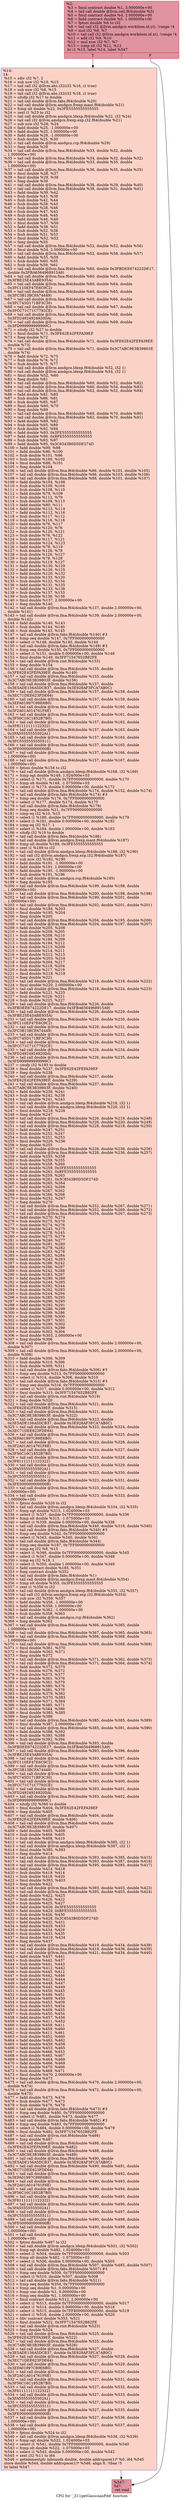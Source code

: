 digraph "CFG for '_Z11getGaussianPdd' function" {
	label="CFG for '_Z11getGaussianPdd' function";

	Node0x489f390 [shape=record,color="#b70d28ff", style=filled, fillcolor="#b70d2870",label="{%2:\l  %3 = fmul contract double %1, 3.000000e+00\l  %4 = tail call double @llvm.ceil.f64(double %3)\l  %5 = fmul contract double %4, 2.000000e+00\l  %6 = fadd contract double %5, 1.000000e+00\l  %7 = fptosi double %6 to i32\l  %8 = tail call i32 @llvm.amdgcn.workitem.id.y(), !range !4\l  %9 = mul i32 %8, %7\l  %10 = tail call i32 @llvm.amdgcn.workitem.id.x(), !range !4\l  %11 = add i32 %9, %10\l  %12 = mul nsw i32 %7, %7\l  %13 = icmp slt i32 %11, %12\l  br i1 %13, label %14, label %547\l|{<s0>T|<s1>F}}"];
	Node0x489f390:s0 -> Node0x48a1ad0;
	Node0x489f390:s1 -> Node0x48a1b60;
	Node0x48a1ad0 [shape=record,color="#3d50c3ff", style=filled, fillcolor="#f59c7d70",label="{%14:\l14:                                               \l  %15 = sdiv i32 %7, 2\l  %16 = sub nsw i32 %10, %15\l  %17 = tail call i32 @llvm.abs.i32(i32 %16, i1 true)\l  %18 = sub nsw i32 %8, %15\l  %19 = tail call i32 @llvm.abs.i32(i32 %18, i1 true)\l  %20 = sitofp i32 %17 to double\l  %21 = tail call double @llvm.fabs.f64(double %20)\l  %22 = tail call double @llvm.amdgcn.frexp.mant.f64(double %21)\l  %23 = fcmp olt double %22, 0x3FE5555555555555\l  %24 = zext i1 %23 to i32\l  %25 = tail call double @llvm.amdgcn.ldexp.f64(double %22, i32 %24)\l  %26 = tail call i32 @llvm.amdgcn.frexp.exp.i32.f64(double %21)\l  %27 = sub nsw i32 %26, %24\l  %28 = fadd double %25, -1.000000e+00\l  %29 = fadd double %25, 1.000000e+00\l  %30 = fadd double %29, -1.000000e+00\l  %31 = fsub double %25, %30\l  %32 = tail call double @llvm.amdgcn.rcp.f64(double %29)\l  %33 = fneg double %29\l  %34 = tail call double @llvm.fma.f64(double %33, double %32, double\l... 1.000000e+00)\l  %35 = tail call double @llvm.fma.f64(double %34, double %32, double %32)\l  %36 = tail call double @llvm.fma.f64(double %33, double %35, double\l... 1.000000e+00)\l  %37 = tail call double @llvm.fma.f64(double %36, double %35, double %35)\l  %38 = fmul double %28, %37\l  %39 = fmul double %29, %38\l  %40 = fneg double %39\l  %41 = tail call double @llvm.fma.f64(double %38, double %29, double %40)\l  %42 = tail call double @llvm.fma.f64(double %38, double %31, double %41)\l  %43 = fadd double %39, %42\l  %44 = fsub double %43, %39\l  %45 = fsub double %42, %44\l  %46 = fsub double %28, %43\l  %47 = fsub double %28, %46\l  %48 = fsub double %47, %43\l  %49 = fsub double %48, %45\l  %50 = fadd double %46, %49\l  %51 = fmul double %37, %50\l  %52 = fadd double %38, %51\l  %53 = fsub double %52, %38\l  %54 = fsub double %51, %53\l  %55 = fmul double %52, %52\l  %56 = fneg double %55\l  %57 = tail call double @llvm.fma.f64(double %52, double %52, double %56)\l  %58 = fmul double %54, 2.000000e+00\l  %59 = tail call double @llvm.fma.f64(double %52, double %58, double %57)\l  %60 = fadd double %55, %59\l  %61 = fsub double %60, %55\l  %62 = fsub double %59, %61\l  %63 = tail call double @llvm.fma.f64(double %60, double 0x3FBDEE674222DE17,\l... double 0x3FBA6564968915A9)\l  %64 = tail call double @llvm.fma.f64(double %60, double %63, double\l... 0x3FBE25E43ABE935A)\l  %65 = tail call double @llvm.fma.f64(double %60, double %64, double\l... 0x3FC110EF47E6C9C2)\l  %66 = tail call double @llvm.fma.f64(double %60, double %65, double\l... 0x3FC3B13BCFA74449)\l  %67 = tail call double @llvm.fma.f64(double %60, double %66, double\l... 0x3FC745D171BF3C30)\l  %68 = tail call double @llvm.fma.f64(double %60, double %67, double\l... 0x3FCC71C71C7792CE)\l  %69 = tail call double @llvm.fma.f64(double %60, double %68, double\l... 0x3FD24924924920DA)\l  %70 = tail call double @llvm.fma.f64(double %60, double %69, double\l... 0x3FD999999999999C)\l  %71 = sitofp i32 %27 to double\l  %72 = fmul double %71, 0x3FE62E42FEFA39EF\l  %73 = fneg double %72\l  %74 = tail call double @llvm.fma.f64(double %71, double 0x3FE62E42FEFA39EF,\l... double %73)\l  %75 = tail call double @llvm.fma.f64(double %71, double 0x3C7ABC9E3B39803F,\l... double %74)\l  %76 = fadd double %72, %75\l  %77 = fsub double %76, %72\l  %78 = fsub double %75, %77\l  %79 = tail call double @llvm.amdgcn.ldexp.f64(double %52, i32 1)\l  %80 = tail call double @llvm.amdgcn.ldexp.f64(double %54, i32 1)\l  %81 = fmul double %52, %60\l  %82 = fneg double %81\l  %83 = tail call double @llvm.fma.f64(double %60, double %52, double %82)\l  %84 = tail call double @llvm.fma.f64(double %60, double %54, double %83)\l  %85 = tail call double @llvm.fma.f64(double %62, double %52, double %84)\l  %86 = fadd double %81, %85\l  %87 = fsub double %86, %81\l  %88 = fsub double %85, %87\l  %89 = fmul double %60, %70\l  %90 = fneg double %89\l  %91 = tail call double @llvm.fma.f64(double %60, double %70, double %90)\l  %92 = tail call double @llvm.fma.f64(double %62, double %70, double %91)\l  %93 = fadd double %89, %92\l  %94 = fsub double %93, %89\l  %95 = fsub double %92, %94\l  %96 = fadd double %93, 0x3FE5555555555555\l  %97 = fadd double %96, 0xBFE5555555555555\l  %98 = fsub double %93, %97\l  %99 = fadd double %95, 0x3C8543B0D5DF274D\l  %100 = fadd double %99, %98\l  %101 = fadd double %96, %100\l  %102 = fsub double %101, %96\l  %103 = fsub double %100, %102\l  %104 = fmul double %86, %101\l  %105 = fneg double %104\l  %106 = tail call double @llvm.fma.f64(double %86, double %101, double %105)\l  %107 = tail call double @llvm.fma.f64(double %86, double %103, double %106)\l  %108 = tail call double @llvm.fma.f64(double %88, double %101, double %107)\l  %109 = fadd double %104, %108\l  %110 = fsub double %109, %104\l  %111 = fsub double %108, %110\l  %112 = fadd double %79, %109\l  %113 = fsub double %112, %79\l  %114 = fsub double %109, %113\l  %115 = fadd double %80, %111\l  %116 = fadd double %115, %114\l  %117 = fadd double %112, %116\l  %118 = fsub double %117, %112\l  %119 = fsub double %116, %118\l  %120 = fadd double %76, %117\l  %121 = fsub double %120, %76\l  %122 = fsub double %120, %121\l  %123 = fsub double %76, %122\l  %124 = fsub double %117, %121\l  %125 = fadd double %124, %123\l  %126 = fadd double %78, %119\l  %127 = fsub double %126, %78\l  %128 = fsub double %126, %127\l  %129 = fsub double %78, %128\l  %130 = fsub double %119, %127\l  %131 = fadd double %130, %129\l  %132 = fadd double %126, %125\l  %133 = fadd double %120, %132\l  %134 = fsub double %133, %120\l  %135 = fsub double %132, %134\l  %136 = fadd double %131, %135\l  %137 = fadd double %133, %136\l  %138 = fsub double %137, %133\l  %139 = fsub double %136, %138\l  %140 = fmul double %137, 2.000000e+00\l  %141 = fneg double %140\l  %142 = tail call double @llvm.fma.f64(double %137, double 2.000000e+00,\l... double %141)\l  %143 = tail call double @llvm.fma.f64(double %139, double 2.000000e+00,\l... double %142)\l  %144 = fadd double %140, %143\l  %145 = fsub double %144, %140\l  %146 = fsub double %143, %145\l  %147 = tail call double @llvm.fabs.f64(double %140) #3\l  %148 = fcmp oeq double %147, 0x7FF0000000000000\l  %149 = select i1 %148, double %140, double %144\l  %150 = tail call double @llvm.fabs.f64(double %149) #3\l  %151 = fcmp oeq double %150, 0x7FF0000000000000\l  %152 = select i1 %151, double 0.000000e+00, double %146\l  %153 = fmul double %149, 0x3FF71547652B82FE\l  %154 = tail call double @llvm.rint.f64(double %153)\l  %155 = fneg double %154\l  %156 = tail call double @llvm.fma.f64(double %155, double\l... 0x3FE62E42FEFA39EF, double %149)\l  %157 = tail call double @llvm.fma.f64(double %155, double\l... 0x3C7ABC9E3B39803F, double %156)\l  %158 = tail call double @llvm.fma.f64(double %157, double\l... 0x3E5ADE156A5DCB37, double 0x3E928AF3FCA7AB0C)\l  %159 = tail call double @llvm.fma.f64(double %157, double %158, double\l... 0x3EC71DEE623FDE64)\l  %160 = tail call double @llvm.fma.f64(double %157, double %159, double\l... 0x3EFA01997C89E6B0)\l  %161 = tail call double @llvm.fma.f64(double %157, double %160, double\l... 0x3F2A01A014761F6E)\l  %162 = tail call double @llvm.fma.f64(double %157, double %161, double\l... 0x3F56C16C1852B7B0)\l  %163 = tail call double @llvm.fma.f64(double %157, double %162, double\l... 0x3F81111111122322)\l  %164 = tail call double @llvm.fma.f64(double %157, double %163, double\l... 0x3FA55555555502A1)\l  %165 = tail call double @llvm.fma.f64(double %157, double %164, double\l... 0x3FC5555555555511)\l  %166 = tail call double @llvm.fma.f64(double %157, double %165, double\l... 0x3FE000000000000B)\l  %167 = tail call double @llvm.fma.f64(double %157, double %166, double\l... 1.000000e+00)\l  %168 = tail call double @llvm.fma.f64(double %157, double %167, double\l... 1.000000e+00)\l  %169 = fptosi double %154 to i32\l  %170 = tail call double @llvm.amdgcn.ldexp.f64(double %168, i32 %169)\l  %171 = fcmp ogt double %149, 1.024000e+03\l  %172 = select i1 %171, double 0x7FF0000000000000, double %170\l  %173 = fcmp olt double %149, -1.075000e+03\l  %174 = select i1 %173, double 0.000000e+00, double %172\l  %175 = tail call double @llvm.fma.f64(double %174, double %152, double %174)\l  %176 = tail call double @llvm.fabs.f64(double %174) #3\l  %177 = fcmp oeq double %176, 0x7FF0000000000000\l  %178 = select i1 %177, double %174, double %175\l  %179 = tail call double @llvm.fabs.f64(double %178)\l  %180 = fcmp oeq double %21, 0x7FF0000000000000\l  %181 = icmp eq i32 %10, %15\l  %182 = select i1 %180, double 0x7FF0000000000000, double %179\l  %183 = select i1 %181, double 0.000000e+00, double %182\l  %184 = icmp eq i32 %17, 1\l  %185 = select i1 %184, double 1.000000e+00, double %183\l  %186 = sitofp i32 %19 to double\l  %187 = tail call double @llvm.fabs.f64(double %186)\l  %188 = tail call double @llvm.amdgcn.frexp.mant.f64(double %187)\l  %189 = fcmp olt double %188, 0x3FE5555555555555\l  %190 = zext i1 %189 to i32\l  %191 = tail call double @llvm.amdgcn.ldexp.f64(double %188, i32 %190)\l  %192 = tail call i32 @llvm.amdgcn.frexp.exp.i32.f64(double %187)\l  %193 = sub nsw i32 %192, %190\l  %194 = fadd double %191, -1.000000e+00\l  %195 = fadd double %191, 1.000000e+00\l  %196 = fadd double %195, -1.000000e+00\l  %197 = fsub double %191, %196\l  %198 = tail call double @llvm.amdgcn.rcp.f64(double %195)\l  %199 = fneg double %195\l  %200 = tail call double @llvm.fma.f64(double %199, double %198, double\l... 1.000000e+00)\l  %201 = tail call double @llvm.fma.f64(double %200, double %198, double %198)\l  %202 = tail call double @llvm.fma.f64(double %199, double %201, double\l... 1.000000e+00)\l  %203 = tail call double @llvm.fma.f64(double %202, double %201, double %201)\l  %204 = fmul double %194, %203\l  %205 = fmul double %195, %204\l  %206 = fneg double %205\l  %207 = tail call double @llvm.fma.f64(double %204, double %195, double %206)\l  %208 = tail call double @llvm.fma.f64(double %204, double %197, double %207)\l  %209 = fadd double %205, %208\l  %210 = fsub double %209, %205\l  %211 = fsub double %208, %210\l  %212 = fsub double %194, %209\l  %213 = fsub double %194, %212\l  %214 = fsub double %213, %209\l  %215 = fsub double %214, %211\l  %216 = fadd double %212, %215\l  %217 = fmul double %203, %216\l  %218 = fadd double %204, %217\l  %219 = fsub double %218, %204\l  %220 = fsub double %217, %219\l  %221 = fmul double %218, %218\l  %222 = fneg double %221\l  %223 = tail call double @llvm.fma.f64(double %218, double %218, double %222)\l  %224 = fmul double %220, 2.000000e+00\l  %225 = tail call double @llvm.fma.f64(double %218, double %224, double %223)\l  %226 = fadd double %221, %225\l  %227 = fsub double %226, %221\l  %228 = fsub double %225, %227\l  %229 = tail call double @llvm.fma.f64(double %226, double\l... 0x3FBDEE674222DE17, double 0x3FBA6564968915A9)\l  %230 = tail call double @llvm.fma.f64(double %226, double %229, double\l... 0x3FBE25E43ABE935A)\l  %231 = tail call double @llvm.fma.f64(double %226, double %230, double\l... 0x3FC110EF47E6C9C2)\l  %232 = tail call double @llvm.fma.f64(double %226, double %231, double\l... 0x3FC3B13BCFA74449)\l  %233 = tail call double @llvm.fma.f64(double %226, double %232, double\l... 0x3FC745D171BF3C30)\l  %234 = tail call double @llvm.fma.f64(double %226, double %233, double\l... 0x3FCC71C71C7792CE)\l  %235 = tail call double @llvm.fma.f64(double %226, double %234, double\l... 0x3FD24924924920DA)\l  %236 = tail call double @llvm.fma.f64(double %226, double %235, double\l... 0x3FD999999999999C)\l  %237 = sitofp i32 %193 to double\l  %238 = fmul double %237, 0x3FE62E42FEFA39EF\l  %239 = fneg double %238\l  %240 = tail call double @llvm.fma.f64(double %237, double\l... 0x3FE62E42FEFA39EF, double %239)\l  %241 = tail call double @llvm.fma.f64(double %237, double\l... 0x3C7ABC9E3B39803F, double %240)\l  %242 = fadd double %238, %241\l  %243 = fsub double %242, %238\l  %244 = fsub double %241, %243\l  %245 = tail call double @llvm.amdgcn.ldexp.f64(double %218, i32 1)\l  %246 = tail call double @llvm.amdgcn.ldexp.f64(double %220, i32 1)\l  %247 = fmul double %218, %226\l  %248 = fneg double %247\l  %249 = tail call double @llvm.fma.f64(double %226, double %218, double %248)\l  %250 = tail call double @llvm.fma.f64(double %226, double %220, double %249)\l  %251 = tail call double @llvm.fma.f64(double %228, double %218, double %250)\l  %252 = fadd double %247, %251\l  %253 = fsub double %252, %247\l  %254 = fsub double %251, %253\l  %255 = fmul double %226, %236\l  %256 = fneg double %255\l  %257 = tail call double @llvm.fma.f64(double %226, double %236, double %256)\l  %258 = tail call double @llvm.fma.f64(double %228, double %236, double %257)\l  %259 = fadd double %255, %258\l  %260 = fsub double %259, %255\l  %261 = fsub double %258, %260\l  %262 = fadd double %259, 0x3FE5555555555555\l  %263 = fadd double %262, 0xBFE5555555555555\l  %264 = fsub double %259, %263\l  %265 = fadd double %261, 0x3C8543B0D5DF274D\l  %266 = fadd double %265, %264\l  %267 = fadd double %262, %266\l  %268 = fsub double %267, %262\l  %269 = fsub double %266, %268\l  %270 = fmul double %252, %267\l  %271 = fneg double %270\l  %272 = tail call double @llvm.fma.f64(double %252, double %267, double %271)\l  %273 = tail call double @llvm.fma.f64(double %252, double %269, double %272)\l  %274 = tail call double @llvm.fma.f64(double %254, double %267, double %273)\l  %275 = fadd double %270, %274\l  %276 = fsub double %275, %270\l  %277 = fsub double %274, %276\l  %278 = fadd double %245, %275\l  %279 = fsub double %278, %245\l  %280 = fsub double %275, %279\l  %281 = fadd double %246, %277\l  %282 = fadd double %281, %280\l  %283 = fadd double %278, %282\l  %284 = fsub double %283, %278\l  %285 = fsub double %282, %284\l  %286 = fadd double %242, %283\l  %287 = fsub double %286, %242\l  %288 = fsub double %286, %287\l  %289 = fsub double %242, %288\l  %290 = fsub double %283, %287\l  %291 = fadd double %290, %289\l  %292 = fadd double %244, %285\l  %293 = fsub double %292, %244\l  %294 = fsub double %292, %293\l  %295 = fsub double %244, %294\l  %296 = fsub double %285, %293\l  %297 = fadd double %296, %295\l  %298 = fadd double %292, %291\l  %299 = fadd double %286, %298\l  %300 = fsub double %299, %286\l  %301 = fsub double %298, %300\l  %302 = fadd double %297, %301\l  %303 = fadd double %299, %302\l  %304 = fsub double %303, %299\l  %305 = fsub double %302, %304\l  %306 = fmul double %303, 2.000000e+00\l  %307 = fneg double %306\l  %308 = tail call double @llvm.fma.f64(double %303, double 2.000000e+00,\l... double %307)\l  %309 = tail call double @llvm.fma.f64(double %305, double 2.000000e+00,\l... double %308)\l  %310 = fadd double %306, %309\l  %311 = fsub double %310, %306\l  %312 = fsub double %309, %311\l  %313 = tail call double @llvm.fabs.f64(double %306) #3\l  %314 = fcmp oeq double %313, 0x7FF0000000000000\l  %315 = select i1 %314, double %306, double %310\l  %316 = tail call double @llvm.fabs.f64(double %315) #3\l  %317 = fcmp oeq double %316, 0x7FF0000000000000\l  %318 = select i1 %317, double 0.000000e+00, double %312\l  %319 = fmul double %315, 0x3FF71547652B82FE\l  %320 = tail call double @llvm.rint.f64(double %319)\l  %321 = fneg double %320\l  %322 = tail call double @llvm.fma.f64(double %321, double\l... 0x3FE62E42FEFA39EF, double %315)\l  %323 = tail call double @llvm.fma.f64(double %321, double\l... 0x3C7ABC9E3B39803F, double %322)\l  %324 = tail call double @llvm.fma.f64(double %323, double\l... 0x3E5ADE156A5DCB37, double 0x3E928AF3FCA7AB0C)\l  %325 = tail call double @llvm.fma.f64(double %323, double %324, double\l... 0x3EC71DEE623FDE64)\l  %326 = tail call double @llvm.fma.f64(double %323, double %325, double\l... 0x3EFA01997C89E6B0)\l  %327 = tail call double @llvm.fma.f64(double %323, double %326, double\l... 0x3F2A01A014761F6E)\l  %328 = tail call double @llvm.fma.f64(double %323, double %327, double\l... 0x3F56C16C1852B7B0)\l  %329 = tail call double @llvm.fma.f64(double %323, double %328, double\l... 0x3F81111111122322)\l  %330 = tail call double @llvm.fma.f64(double %323, double %329, double\l... 0x3FA55555555502A1)\l  %331 = tail call double @llvm.fma.f64(double %323, double %330, double\l... 0x3FC5555555555511)\l  %332 = tail call double @llvm.fma.f64(double %323, double %331, double\l... 0x3FE000000000000B)\l  %333 = tail call double @llvm.fma.f64(double %323, double %332, double\l... 1.000000e+00)\l  %334 = tail call double @llvm.fma.f64(double %323, double %333, double\l... 1.000000e+00)\l  %335 = fptosi double %320 to i32\l  %336 = tail call double @llvm.amdgcn.ldexp.f64(double %334, i32 %335)\l  %337 = fcmp ogt double %315, 1.024000e+03\l  %338 = select i1 %337, double 0x7FF0000000000000, double %336\l  %339 = fcmp olt double %315, -1.075000e+03\l  %340 = select i1 %339, double 0.000000e+00, double %338\l  %341 = tail call double @llvm.fma.f64(double %340, double %318, double %340)\l  %342 = tail call double @llvm.fabs.f64(double %340) #3\l  %343 = fcmp oeq double %342, 0x7FF0000000000000\l  %344 = select i1 %343, double %340, double %341\l  %345 = tail call double @llvm.fabs.f64(double %344)\l  %346 = fcmp oeq double %187, 0x7FF0000000000000\l  %347 = icmp eq i32 %8, %15\l  %348 = select i1 %346, double 0x7FF0000000000000, double %345\l  %349 = select i1 %347, double 0.000000e+00, double %348\l  %350 = icmp eq i32 %19, 1\l  %351 = select i1 %350, double 1.000000e+00, double %349\l  %352 = fadd contract double %185, %351\l  %353 = fneg contract double %352\l  %354 = tail call double @llvm.fabs.f64(double %1)\l  %355 = tail call double @llvm.amdgcn.frexp.mant.f64(double %354)\l  %356 = fcmp olt double %355, 0x3FE5555555555555\l  %357 = zext i1 %356 to i32\l  %358 = tail call double @llvm.amdgcn.ldexp.f64(double %355, i32 %357)\l  %359 = tail call i32 @llvm.amdgcn.frexp.exp.i32.f64(double %354)\l  %360 = sub nsw i32 %359, %357\l  %361 = fadd double %358, -1.000000e+00\l  %362 = fadd double %358, 1.000000e+00\l  %363 = fadd double %362, -1.000000e+00\l  %364 = fsub double %358, %363\l  %365 = tail call double @llvm.amdgcn.rcp.f64(double %362)\l  %366 = fneg double %362\l  %367 = tail call double @llvm.fma.f64(double %366, double %365, double\l... 1.000000e+00)\l  %368 = tail call double @llvm.fma.f64(double %367, double %365, double %365)\l  %369 = tail call double @llvm.fma.f64(double %366, double %368, double\l... 1.000000e+00)\l  %370 = tail call double @llvm.fma.f64(double %369, double %368, double %368)\l  %371 = fmul double %361, %370\l  %372 = fmul double %362, %371\l  %373 = fneg double %372\l  %374 = tail call double @llvm.fma.f64(double %371, double %362, double %373)\l  %375 = tail call double @llvm.fma.f64(double %371, double %364, double %374)\l  %376 = fadd double %372, %375\l  %377 = fsub double %376, %372\l  %378 = fsub double %375, %377\l  %379 = fsub double %361, %376\l  %380 = fsub double %361, %379\l  %381 = fsub double %380, %376\l  %382 = fsub double %381, %378\l  %383 = fadd double %379, %382\l  %384 = fmul double %370, %383\l  %385 = fadd double %371, %384\l  %386 = fsub double %385, %371\l  %387 = fsub double %384, %386\l  %388 = fmul double %385, %385\l  %389 = fneg double %388\l  %390 = tail call double @llvm.fma.f64(double %385, double %385, double %389)\l  %391 = fmul double %387, 2.000000e+00\l  %392 = tail call double @llvm.fma.f64(double %385, double %391, double %390)\l  %393 = fadd double %388, %392\l  %394 = fsub double %393, %388\l  %395 = fsub double %392, %394\l  %396 = tail call double @llvm.fma.f64(double %393, double\l... 0x3FBDEE674222DE17, double 0x3FBA6564968915A9)\l  %397 = tail call double @llvm.fma.f64(double %393, double %396, double\l... 0x3FBE25E43ABE935A)\l  %398 = tail call double @llvm.fma.f64(double %393, double %397, double\l... 0x3FC110EF47E6C9C2)\l  %399 = tail call double @llvm.fma.f64(double %393, double %398, double\l... 0x3FC3B13BCFA74449)\l  %400 = tail call double @llvm.fma.f64(double %393, double %399, double\l... 0x3FC745D171BF3C30)\l  %401 = tail call double @llvm.fma.f64(double %393, double %400, double\l... 0x3FCC71C71C7792CE)\l  %402 = tail call double @llvm.fma.f64(double %393, double %401, double\l... 0x3FD24924924920DA)\l  %403 = tail call double @llvm.fma.f64(double %393, double %402, double\l... 0x3FD999999999999C)\l  %404 = sitofp i32 %360 to double\l  %405 = fmul double %404, 0x3FE62E42FEFA39EF\l  %406 = fneg double %405\l  %407 = tail call double @llvm.fma.f64(double %404, double\l... 0x3FE62E42FEFA39EF, double %406)\l  %408 = tail call double @llvm.fma.f64(double %404, double\l... 0x3C7ABC9E3B39803F, double %407)\l  %409 = fadd double %405, %408\l  %410 = fsub double %409, %405\l  %411 = fsub double %408, %410\l  %412 = tail call double @llvm.amdgcn.ldexp.f64(double %385, i32 1)\l  %413 = tail call double @llvm.amdgcn.ldexp.f64(double %387, i32 1)\l  %414 = fmul double %385, %393\l  %415 = fneg double %414\l  %416 = tail call double @llvm.fma.f64(double %393, double %385, double %415)\l  %417 = tail call double @llvm.fma.f64(double %393, double %387, double %416)\l  %418 = tail call double @llvm.fma.f64(double %395, double %385, double %417)\l  %419 = fadd double %414, %418\l  %420 = fsub double %419, %414\l  %421 = fsub double %418, %420\l  %422 = fmul double %393, %403\l  %423 = fneg double %422\l  %424 = tail call double @llvm.fma.f64(double %393, double %403, double %423)\l  %425 = tail call double @llvm.fma.f64(double %395, double %403, double %424)\l  %426 = fadd double %422, %425\l  %427 = fsub double %426, %422\l  %428 = fsub double %425, %427\l  %429 = fadd double %426, 0x3FE5555555555555\l  %430 = fadd double %429, 0xBFE5555555555555\l  %431 = fsub double %426, %430\l  %432 = fadd double %428, 0x3C8543B0D5DF274D\l  %433 = fadd double %432, %431\l  %434 = fadd double %429, %433\l  %435 = fsub double %434, %429\l  %436 = fsub double %433, %435\l  %437 = fmul double %419, %434\l  %438 = fneg double %437\l  %439 = tail call double @llvm.fma.f64(double %419, double %434, double %438)\l  %440 = tail call double @llvm.fma.f64(double %419, double %436, double %439)\l  %441 = tail call double @llvm.fma.f64(double %421, double %434, double %440)\l  %442 = fadd double %437, %441\l  %443 = fsub double %442, %437\l  %444 = fsub double %441, %443\l  %445 = fadd double %412, %442\l  %446 = fsub double %445, %412\l  %447 = fsub double %442, %446\l  %448 = fadd double %413, %444\l  %449 = fadd double %448, %447\l  %450 = fadd double %445, %449\l  %451 = fsub double %450, %445\l  %452 = fsub double %449, %451\l  %453 = fadd double %409, %450\l  %454 = fsub double %453, %409\l  %455 = fsub double %453, %454\l  %456 = fsub double %409, %455\l  %457 = fsub double %450, %454\l  %458 = fadd double %457, %456\l  %459 = fadd double %411, %452\l  %460 = fsub double %459, %411\l  %461 = fsub double %459, %460\l  %462 = fsub double %411, %461\l  %463 = fsub double %452, %460\l  %464 = fadd double %463, %462\l  %465 = fadd double %459, %458\l  %466 = fadd double %453, %465\l  %467 = fsub double %466, %453\l  %468 = fsub double %465, %467\l  %469 = fadd double %464, %468\l  %470 = fadd double %466, %469\l  %471 = fsub double %470, %466\l  %472 = fsub double %469, %471\l  %473 = fmul double %470, 2.000000e+00\l  %474 = fneg double %473\l  %475 = tail call double @llvm.fma.f64(double %470, double 2.000000e+00,\l... double %474)\l  %476 = tail call double @llvm.fma.f64(double %472, double 2.000000e+00,\l... double %475)\l  %477 = fadd double %473, %476\l  %478 = fsub double %477, %473\l  %479 = fsub double %476, %478\l  %480 = tail call double @llvm.fabs.f64(double %473) #3\l  %481 = fcmp oeq double %480, 0x7FF0000000000000\l  %482 = select i1 %481, double %473, double %477\l  %483 = tail call double @llvm.fabs.f64(double %482) #3\l  %484 = fcmp oeq double %483, 0x7FF0000000000000\l  %485 = select i1 %484, double 0.000000e+00, double %479\l  %486 = fmul double %482, 0x3FF71547652B82FE\l  %487 = tail call double @llvm.rint.f64(double %486)\l  %488 = fneg double %487\l  %489 = tail call double @llvm.fma.f64(double %488, double\l... 0x3FE62E42FEFA39EF, double %482)\l  %490 = tail call double @llvm.fma.f64(double %488, double\l... 0x3C7ABC9E3B39803F, double %489)\l  %491 = tail call double @llvm.fma.f64(double %490, double\l... 0x3E5ADE156A5DCB37, double 0x3E928AF3FCA7AB0C)\l  %492 = tail call double @llvm.fma.f64(double %490, double %491, double\l... 0x3EC71DEE623FDE64)\l  %493 = tail call double @llvm.fma.f64(double %490, double %492, double\l... 0x3EFA01997C89E6B0)\l  %494 = tail call double @llvm.fma.f64(double %490, double %493, double\l... 0x3F2A01A014761F6E)\l  %495 = tail call double @llvm.fma.f64(double %490, double %494, double\l... 0x3F56C16C1852B7B0)\l  %496 = tail call double @llvm.fma.f64(double %490, double %495, double\l... 0x3F81111111122322)\l  %497 = tail call double @llvm.fma.f64(double %490, double %496, double\l... 0x3FA55555555502A1)\l  %498 = tail call double @llvm.fma.f64(double %490, double %497, double\l... 0x3FC5555555555511)\l  %499 = tail call double @llvm.fma.f64(double %490, double %498, double\l... 0x3FE000000000000B)\l  %500 = tail call double @llvm.fma.f64(double %490, double %499, double\l... 1.000000e+00)\l  %501 = tail call double @llvm.fma.f64(double %490, double %500, double\l... 1.000000e+00)\l  %502 = fptosi double %487 to i32\l  %503 = tail call double @llvm.amdgcn.ldexp.f64(double %501, i32 %502)\l  %504 = fcmp ogt double %482, 1.024000e+03\l  %505 = select i1 %504, double 0x7FF0000000000000, double %503\l  %506 = fcmp olt double %482, -1.075000e+03\l  %507 = select i1 %506, double 0.000000e+00, double %505\l  %508 = tail call double @llvm.fma.f64(double %507, double %485, double %507)\l  %509 = tail call double @llvm.fabs.f64(double %507) #3\l  %510 = fcmp oeq double %509, 0x7FF0000000000000\l  %511 = select i1 %510, double %507, double %508\l  %512 = tail call double @llvm.fabs.f64(double %511)\l  %513 = fcmp oeq double %354, 0x7FF0000000000000\l  %514 = fcmp oeq double %1, 0.000000e+00\l  %515 = fcmp uno double %1, 0.000000e+00\l  %516 = fcmp oeq double %1, 1.000000e+00\l  %517 = fmul contract double %512, 2.000000e+00\l  %518 = select i1 %513, double 0x7FF0000000000000, double %517\l  %519 = select i1 %514, double 0.000000e+00, double %518\l  %520 = select i1 %515, double 0x7FF8000000000000, double %519\l  %521 = select i1 %516, double 2.000000e+00, double %520\l  %522 = fdiv contract double %353, %521\l  %523 = fmul double %522, 0x3FF71547652B82FE\l  %524 = tail call double @llvm.rint.f64(double %523)\l  %525 = fneg double %524\l  %526 = tail call double @llvm.fma.f64(double %525, double\l... 0x3FE62E42FEFA39EF, double %522)\l  %527 = tail call double @llvm.fma.f64(double %525, double\l... 0x3C7ABC9E3B39803F, double %526)\l  %528 = tail call double @llvm.fma.f64(double %527, double\l... 0x3E5ADE156A5DCB37, double 0x3E928AF3FCA7AB0C)\l  %529 = tail call double @llvm.fma.f64(double %527, double %528, double\l... 0x3EC71DEE623FDE64)\l  %530 = tail call double @llvm.fma.f64(double %527, double %529, double\l... 0x3EFA01997C89E6B0)\l  %531 = tail call double @llvm.fma.f64(double %527, double %530, double\l... 0x3F2A01A014761F6E)\l  %532 = tail call double @llvm.fma.f64(double %527, double %531, double\l... 0x3F56C16C1852B7B0)\l  %533 = tail call double @llvm.fma.f64(double %527, double %532, double\l... 0x3F81111111122322)\l  %534 = tail call double @llvm.fma.f64(double %527, double %533, double\l... 0x3FA55555555502A1)\l  %535 = tail call double @llvm.fma.f64(double %527, double %534, double\l... 0x3FC5555555555511)\l  %536 = tail call double @llvm.fma.f64(double %527, double %535, double\l... 0x3FE000000000000B)\l  %537 = tail call double @llvm.fma.f64(double %527, double %536, double\l... 1.000000e+00)\l  %538 = tail call double @llvm.fma.f64(double %527, double %537, double\l... 1.000000e+00)\l  %539 = fptosi double %524 to i32\l  %540 = tail call double @llvm.amdgcn.ldexp.f64(double %538, i32 %539)\l  %541 = fcmp ogt double %522, 1.024000e+03\l  %542 = select i1 %541, double 0x7FF0000000000000, double %540\l  %543 = fcmp olt double %522, -1.075000e+03\l  %544 = select i1 %543, double 0.000000e+00, double %542\l  %545 = sext i32 %11 to i64\l  %546 = getelementptr inbounds double, double addrspace(1)* %0, i64 %545\l  store double %544, double addrspace(1)* %546, align 8, !tbaa !5\l  br label %547\l}"];
	Node0x48a1ad0 -> Node0x48a1b60;
	Node0x48a1b60 [shape=record,color="#b70d28ff", style=filled, fillcolor="#b70d2870",label="{%547:\l547:                                              \l  ret void\l}"];
}
